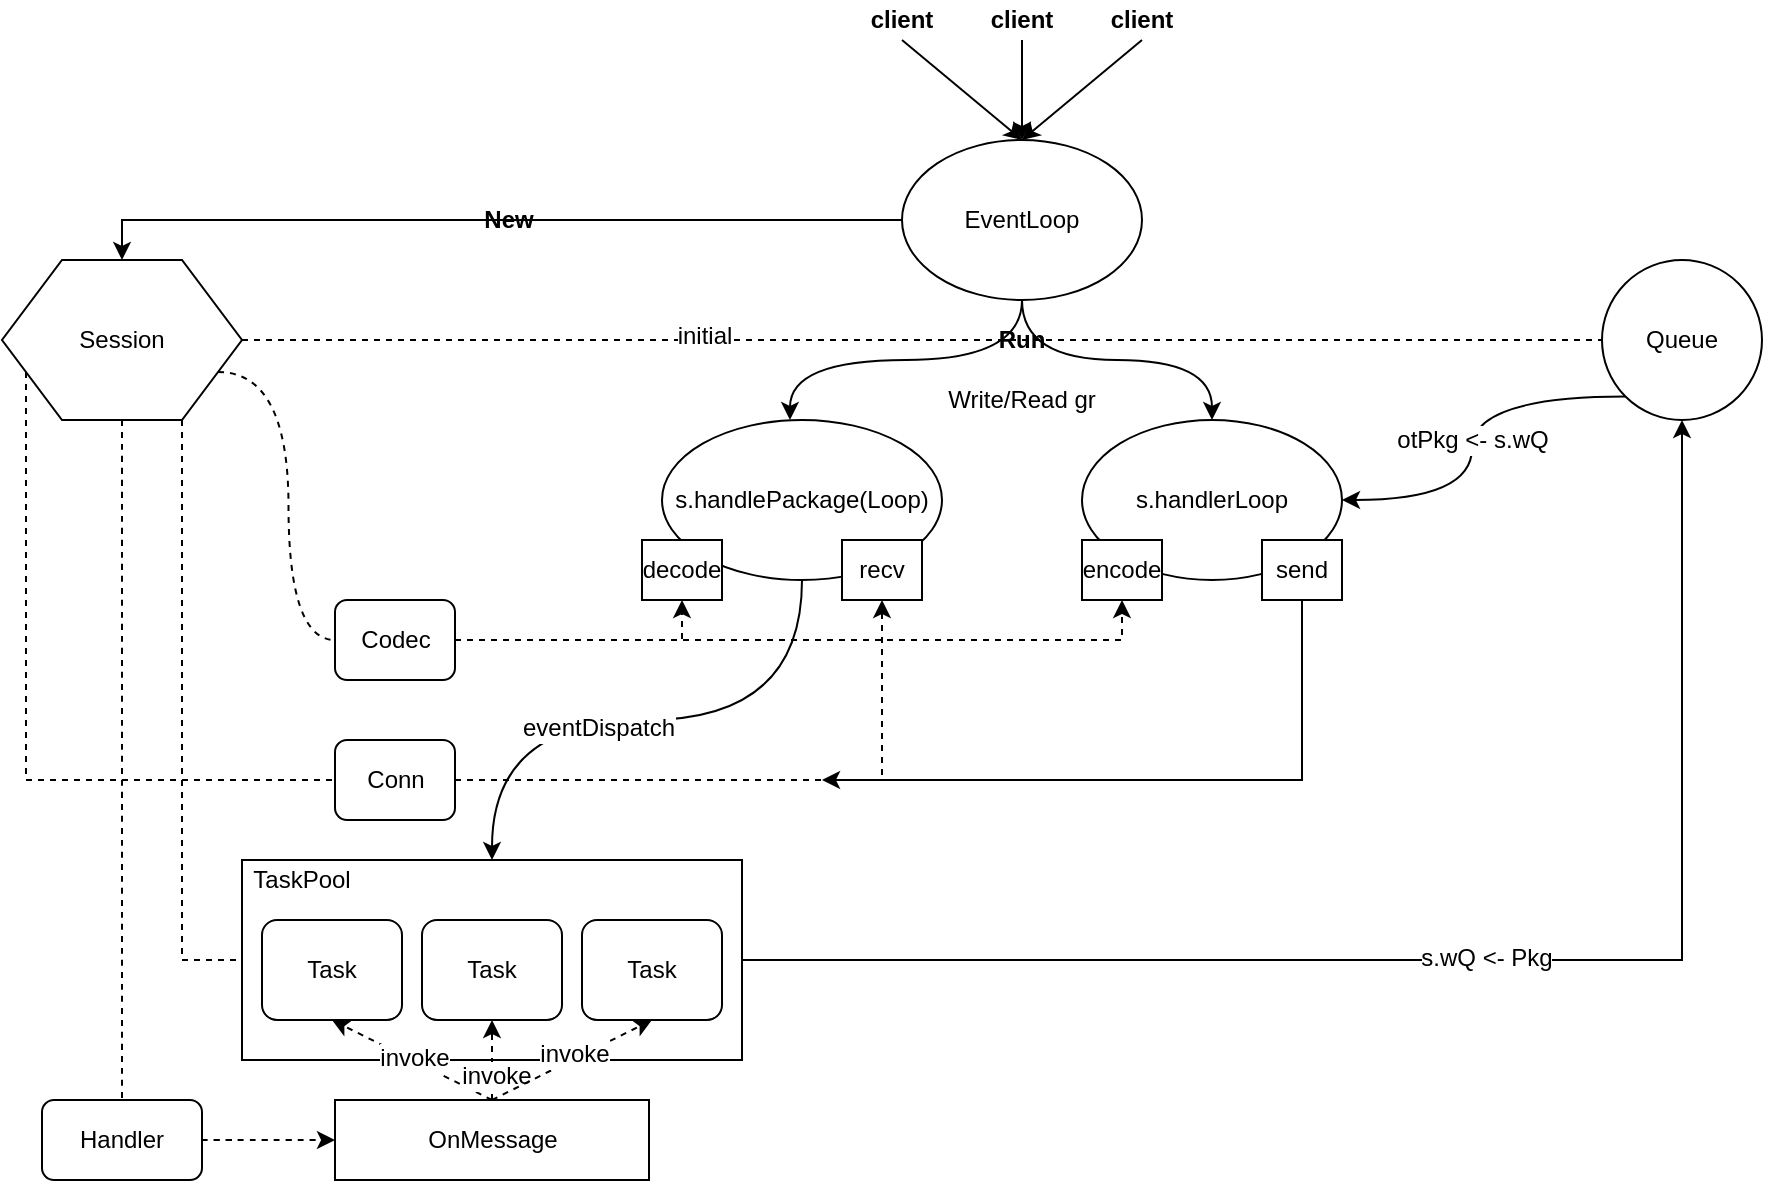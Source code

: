 <mxfile version="12.7.9" type="github">
  <diagram id="LjCUfU67Wd2P0u6V9AHS" name="第 1 页">
    <mxGraphModel dx="1426" dy="777" grid="1" gridSize="10" guides="1" tooltips="1" connect="1" arrows="1" fold="1" page="1" pageScale="1" pageWidth="2339" pageHeight="3300" math="0" shadow="0">
      <root>
        <mxCell id="0" />
        <mxCell id="1" parent="0" />
        <mxCell id="HDh2wChi5G17j3avY4q5-14" style="edgeStyle=orthogonalEdgeStyle;rounded=0;orthogonalLoop=1;jettySize=auto;html=1;exitX=0.5;exitY=1;exitDx=0;exitDy=0;entryX=0.457;entryY=0;entryDx=0;entryDy=0;entryPerimeter=0;curved=1;" parent="1" source="HDh2wChi5G17j3avY4q5-2" target="HDh2wChi5G17j3avY4q5-12" edge="1">
          <mxGeometry relative="1" as="geometry" />
        </mxCell>
        <mxCell id="HDh2wChi5G17j3avY4q5-15" style="edgeStyle=orthogonalEdgeStyle;rounded=0;orthogonalLoop=1;jettySize=auto;html=1;exitX=0.5;exitY=1;exitDx=0;exitDy=0;entryX=0.5;entryY=0;entryDx=0;entryDy=0;curved=1;" parent="1" source="HDh2wChi5G17j3avY4q5-2" target="HDh2wChi5G17j3avY4q5-13" edge="1">
          <mxGeometry relative="1" as="geometry" />
        </mxCell>
        <mxCell id="HDh2wChi5G17j3avY4q5-26" style="edgeStyle=orthogonalEdgeStyle;rounded=0;orthogonalLoop=1;jettySize=auto;html=1;exitX=0;exitY=0.5;exitDx=0;exitDy=0;entryX=0.5;entryY=0;entryDx=0;entryDy=0;" parent="1" source="HDh2wChi5G17j3avY4q5-2" target="HDh2wChi5G17j3avY4q5-25" edge="1">
          <mxGeometry relative="1" as="geometry" />
        </mxCell>
        <mxCell id="HDh2wChi5G17j3avY4q5-2" value="EventLoop" style="ellipse;whiteSpace=wrap;html=1;" parent="1" vertex="1">
          <mxGeometry x="500" y="270" width="120" height="80" as="geometry" />
        </mxCell>
        <mxCell id="HDh2wChi5G17j3avY4q5-9" style="rounded=0;orthogonalLoop=1;jettySize=auto;html=1;exitX=0.5;exitY=1;exitDx=0;exitDy=0;" parent="1" source="HDh2wChi5G17j3avY4q5-4" edge="1">
          <mxGeometry relative="1" as="geometry">
            <mxPoint x="560" y="270" as="targetPoint" />
          </mxGeometry>
        </mxCell>
        <mxCell id="HDh2wChi5G17j3avY4q5-4" value="&lt;b&gt;client&lt;/b&gt;" style="text;html=1;strokeColor=none;fillColor=none;align=center;verticalAlign=middle;whiteSpace=wrap;rounded=0;" parent="1" vertex="1">
          <mxGeometry x="480" y="200" width="40" height="20" as="geometry" />
        </mxCell>
        <mxCell id="HDh2wChi5G17j3avY4q5-8" style="edgeStyle=orthogonalEdgeStyle;rounded=0;orthogonalLoop=1;jettySize=auto;html=1;exitX=0.5;exitY=1;exitDx=0;exitDy=0;entryX=0.5;entryY=0;entryDx=0;entryDy=0;" parent="1" source="HDh2wChi5G17j3avY4q5-5" target="HDh2wChi5G17j3avY4q5-2" edge="1">
          <mxGeometry relative="1" as="geometry" />
        </mxCell>
        <mxCell id="HDh2wChi5G17j3avY4q5-5" value="&lt;b&gt;client&lt;/b&gt;" style="text;html=1;strokeColor=none;fillColor=none;align=center;verticalAlign=middle;whiteSpace=wrap;rounded=0;" parent="1" vertex="1">
          <mxGeometry x="540" y="200" width="40" height="20" as="geometry" />
        </mxCell>
        <mxCell id="HDh2wChi5G17j3avY4q5-10" style="edgeStyle=none;rounded=0;orthogonalLoop=1;jettySize=auto;html=1;exitX=0.5;exitY=1;exitDx=0;exitDy=0;entryX=0.5;entryY=0;entryDx=0;entryDy=0;" parent="1" source="HDh2wChi5G17j3avY4q5-6" target="HDh2wChi5G17j3avY4q5-2" edge="1">
          <mxGeometry relative="1" as="geometry" />
        </mxCell>
        <mxCell id="HDh2wChi5G17j3avY4q5-6" value="&lt;b&gt;client&lt;/b&gt;" style="text;html=1;strokeColor=none;fillColor=none;align=center;verticalAlign=middle;whiteSpace=wrap;rounded=0;" parent="1" vertex="1">
          <mxGeometry x="600" y="200" width="40" height="20" as="geometry" />
        </mxCell>
        <mxCell id="HDh2wChi5G17j3avY4q5-42" style="edgeStyle=orthogonalEdgeStyle;rounded=0;orthogonalLoop=1;jettySize=auto;html=1;exitX=0.5;exitY=1;exitDx=0;exitDy=0;entryX=0.5;entryY=0;entryDx=0;entryDy=0;curved=1;" parent="1" source="HDh2wChi5G17j3avY4q5-12" target="HDh2wChi5G17j3avY4q5-32" edge="1">
          <mxGeometry relative="1" as="geometry" />
        </mxCell>
        <mxCell id="HDh2wChi5G17j3avY4q5-59" value="eventDispatch" style="text;html=1;align=center;verticalAlign=middle;resizable=0;points=[];labelBackgroundColor=#ffffff;" parent="HDh2wChi5G17j3avY4q5-42" vertex="1" connectable="0">
          <mxGeometry x="0.167" y="4" relative="1" as="geometry">
            <mxPoint as="offset" />
          </mxGeometry>
        </mxCell>
        <mxCell id="HDh2wChi5G17j3avY4q5-12" value="s.handlePackage(Loop)" style="ellipse;whiteSpace=wrap;html=1;" parent="1" vertex="1">
          <mxGeometry x="380" y="410" width="140" height="80" as="geometry" />
        </mxCell>
        <mxCell id="HDh2wChi5G17j3avY4q5-74" style="edgeStyle=orthogonalEdgeStyle;rounded=0;orthogonalLoop=1;jettySize=auto;html=1;exitX=0.5;exitY=1;exitDx=0;exitDy=0;startArrow=none;startFill=0;endArrow=classic;endFill=1;" parent="1" source="SpMPoGOiHPCBRJuCGG7Y-1" edge="1">
          <mxGeometry relative="1" as="geometry">
            <mxPoint x="460" y="590" as="targetPoint" />
            <Array as="points">
              <mxPoint x="700" y="590" />
            </Array>
          </mxGeometry>
        </mxCell>
        <mxCell id="HDh2wChi5G17j3avY4q5-13" value="s.handlerLoop" style="ellipse;whiteSpace=wrap;html=1;" parent="1" vertex="1">
          <mxGeometry x="590" y="410" width="130" height="80" as="geometry" />
        </mxCell>
        <mxCell id="HDh2wChi5G17j3avY4q5-16" value="&lt;b&gt;Run&lt;/b&gt;" style="text;html=1;strokeColor=none;fillColor=none;align=center;verticalAlign=middle;whiteSpace=wrap;rounded=0;" parent="1" vertex="1">
          <mxGeometry x="540" y="360" width="40" height="20" as="geometry" />
        </mxCell>
        <mxCell id="HDh2wChi5G17j3avY4q5-51" style="edgeStyle=orthogonalEdgeStyle;rounded=0;orthogonalLoop=1;jettySize=auto;html=1;exitX=0;exitY=1;exitDx=0;exitDy=0;entryX=1;entryY=0.5;entryDx=0;entryDy=0;curved=1;" parent="1" source="HDh2wChi5G17j3avY4q5-21" target="HDh2wChi5G17j3avY4q5-13" edge="1">
          <mxGeometry relative="1" as="geometry" />
        </mxCell>
        <mxCell id="HDh2wChi5G17j3avY4q5-52" value="otPkg &amp;lt;- s.wQ" style="text;html=1;align=center;verticalAlign=middle;resizable=0;points=[];labelBackgroundColor=#ffffff;" parent="HDh2wChi5G17j3avY4q5-51" vertex="1" connectable="0">
          <mxGeometry x="-0.207" y="23" relative="1" as="geometry">
            <mxPoint x="-23" y="22" as="offset" />
          </mxGeometry>
        </mxCell>
        <mxCell id="HDh2wChi5G17j3avY4q5-21" value="Queue" style="ellipse;whiteSpace=wrap;html=1;aspect=fixed;" parent="1" vertex="1">
          <mxGeometry x="850" y="330" width="80" height="80" as="geometry" />
        </mxCell>
        <mxCell id="HDh2wChi5G17j3avY4q5-29" style="edgeStyle=orthogonalEdgeStyle;rounded=0;orthogonalLoop=1;jettySize=auto;html=1;exitX=1;exitY=0.5;exitDx=0;exitDy=0;entryX=0;entryY=0.5;entryDx=0;entryDy=0;dashed=1;endArrow=none;endFill=0;" parent="1" source="HDh2wChi5G17j3avY4q5-25" target="HDh2wChi5G17j3avY4q5-21" edge="1">
          <mxGeometry relative="1" as="geometry" />
        </mxCell>
        <mxCell id="HDh2wChi5G17j3avY4q5-30" value="initial" style="text;html=1;align=center;verticalAlign=middle;resizable=0;points=[];labelBackgroundColor=#ffffff;" parent="HDh2wChi5G17j3avY4q5-29" vertex="1" connectable="0">
          <mxGeometry x="-0.321" y="2" relative="1" as="geometry">
            <mxPoint as="offset" />
          </mxGeometry>
        </mxCell>
        <mxCell id="HDh2wChi5G17j3avY4q5-39" style="edgeStyle=orthogonalEdgeStyle;rounded=0;orthogonalLoop=1;jettySize=auto;html=1;exitX=0.5;exitY=1;exitDx=0;exitDy=0;dashed=1;curved=1;endArrow=none;endFill=0;" parent="1" source="HDh2wChi5G17j3avY4q5-25" target="HDh2wChi5G17j3avY4q5-38" edge="1">
          <mxGeometry relative="1" as="geometry" />
        </mxCell>
        <mxCell id="HDh2wChi5G17j3avY4q5-40" style="edgeStyle=entityRelationEdgeStyle;rounded=0;orthogonalLoop=1;jettySize=auto;html=1;exitX=0.5;exitY=1;exitDx=0;exitDy=0;entryX=0;entryY=0.5;entryDx=0;entryDy=0;dashed=1;endArrow=none;endFill=0;" parent="1" source="HDh2wChi5G17j3avY4q5-25" target="HDh2wChi5G17j3avY4q5-32" edge="1">
          <mxGeometry relative="1" as="geometry" />
        </mxCell>
        <mxCell id="HDh2wChi5G17j3avY4q5-41" style="edgeStyle=orthogonalEdgeStyle;rounded=0;orthogonalLoop=1;jettySize=auto;html=1;exitX=1;exitY=0.75;exitDx=0;exitDy=0;entryX=0;entryY=0.5;entryDx=0;entryDy=0;dashed=1;curved=1;endArrow=none;endFill=0;" parent="1" source="HDh2wChi5G17j3avY4q5-25" target="HDh2wChi5G17j3avY4q5-31" edge="1">
          <mxGeometry relative="1" as="geometry" />
        </mxCell>
        <mxCell id="HDh2wChi5G17j3avY4q5-72" style="edgeStyle=orthogonalEdgeStyle;rounded=0;orthogonalLoop=1;jettySize=auto;html=1;exitX=0;exitY=0.75;exitDx=0;exitDy=0;entryX=0;entryY=0.5;entryDx=0;entryDy=0;dashed=1;endArrow=none;endFill=0;" parent="1" source="HDh2wChi5G17j3avY4q5-25" target="HDh2wChi5G17j3avY4q5-65" edge="1">
          <mxGeometry relative="1" as="geometry">
            <Array as="points">
              <mxPoint x="62" y="590" />
            </Array>
          </mxGeometry>
        </mxCell>
        <mxCell id="HDh2wChi5G17j3avY4q5-25" value="Session" style="shape=hexagon;perimeter=hexagonPerimeter2;whiteSpace=wrap;html=1;" parent="1" vertex="1">
          <mxGeometry x="50" y="330" width="120" height="80" as="geometry" />
        </mxCell>
        <mxCell id="HDh2wChi5G17j3avY4q5-27" value="&lt;b&gt;New&lt;/b&gt;" style="text;html=1;align=center;verticalAlign=middle;resizable=0;points=[];autosize=1;" parent="1" vertex="1">
          <mxGeometry x="283" y="300" width="40" height="20" as="geometry" />
        </mxCell>
        <mxCell id="HDh2wChi5G17j3avY4q5-48" style="edgeStyle=orthogonalEdgeStyle;rounded=0;orthogonalLoop=1;jettySize=auto;html=1;exitX=1;exitY=0.5;exitDx=0;exitDy=0;entryX=0.5;entryY=1;entryDx=0;entryDy=0;dashed=1;" parent="1" source="HDh2wChi5G17j3avY4q5-31" target="HDh2wChi5G17j3avY4q5-46" edge="1">
          <mxGeometry relative="1" as="geometry" />
        </mxCell>
        <mxCell id="HDh2wChi5G17j3avY4q5-49" style="edgeStyle=orthogonalEdgeStyle;rounded=0;orthogonalLoop=1;jettySize=auto;html=1;exitX=1;exitY=0.5;exitDx=0;exitDy=0;entryX=0.5;entryY=1;entryDx=0;entryDy=0;dashed=1;" parent="1" source="HDh2wChi5G17j3avY4q5-31" target="HDh2wChi5G17j3avY4q5-47" edge="1">
          <mxGeometry relative="1" as="geometry" />
        </mxCell>
        <mxCell id="HDh2wChi5G17j3avY4q5-31" value="Codec" style="rounded=1;whiteSpace=wrap;html=1;" parent="1" vertex="1">
          <mxGeometry x="216.5" y="500" width="60" height="40" as="geometry" />
        </mxCell>
        <mxCell id="HDh2wChi5G17j3avY4q5-43" style="edgeStyle=orthogonalEdgeStyle;rounded=0;orthogonalLoop=1;jettySize=auto;html=1;exitX=1;exitY=0.5;exitDx=0;exitDy=0;entryX=0.5;entryY=1;entryDx=0;entryDy=0;elbow=vertical;" parent="1" source="HDh2wChi5G17j3avY4q5-32" target="HDh2wChi5G17j3avY4q5-21" edge="1">
          <mxGeometry relative="1" as="geometry" />
        </mxCell>
        <mxCell id="HDh2wChi5G17j3avY4q5-53" value="s.wQ &amp;lt;- Pkg" style="text;html=1;align=center;verticalAlign=middle;resizable=0;points=[];labelBackgroundColor=#ffffff;" parent="HDh2wChi5G17j3avY4q5-43" vertex="1" connectable="0">
          <mxGeometry x="0.006" y="1" relative="1" as="geometry">
            <mxPoint as="offset" />
          </mxGeometry>
        </mxCell>
        <mxCell id="HDh2wChi5G17j3avY4q5-32" value="" style="rounded=0;whiteSpace=wrap;html=1;" parent="1" vertex="1">
          <mxGeometry x="170" y="630" width="250" height="100" as="geometry" />
        </mxCell>
        <mxCell id="HDh2wChi5G17j3avY4q5-33" value="Task" style="rounded=1;whiteSpace=wrap;html=1;" parent="1" vertex="1">
          <mxGeometry x="180" y="660" width="70" height="50" as="geometry" />
        </mxCell>
        <mxCell id="HDh2wChi5G17j3avY4q5-35" value="Task" style="rounded=1;whiteSpace=wrap;html=1;" parent="1" vertex="1">
          <mxGeometry x="260" y="660" width="70" height="50" as="geometry" />
        </mxCell>
        <mxCell id="HDh2wChi5G17j3avY4q5-36" value="Task" style="rounded=1;whiteSpace=wrap;html=1;" parent="1" vertex="1">
          <mxGeometry x="340" y="660" width="70" height="50" as="geometry" />
        </mxCell>
        <mxCell id="HDh2wChi5G17j3avY4q5-37" value="TaskPool" style="text;html=1;strokeColor=none;fillColor=none;align=center;verticalAlign=middle;whiteSpace=wrap;rounded=0;" parent="1" vertex="1">
          <mxGeometry x="180" y="630" width="40" height="20" as="geometry" />
        </mxCell>
        <mxCell id="HDh2wChi5G17j3avY4q5-55" style="edgeStyle=orthogonalEdgeStyle;curved=1;rounded=0;orthogonalLoop=1;jettySize=auto;html=1;exitX=1;exitY=0.5;exitDx=0;exitDy=0;entryX=0;entryY=0.5;entryDx=0;entryDy=0;dashed=1;" parent="1" source="HDh2wChi5G17j3avY4q5-38" target="HDh2wChi5G17j3avY4q5-54" edge="1">
          <mxGeometry relative="1" as="geometry" />
        </mxCell>
        <mxCell id="HDh2wChi5G17j3avY4q5-38" value="Handler" style="rounded=1;whiteSpace=wrap;html=1;" parent="1" vertex="1">
          <mxGeometry x="70" y="750" width="80" height="40" as="geometry" />
        </mxCell>
        <mxCell id="HDh2wChi5G17j3avY4q5-44" value="Write/Read gr" style="text;html=1;strokeColor=none;fillColor=none;align=center;verticalAlign=middle;whiteSpace=wrap;rounded=0;" parent="1" vertex="1">
          <mxGeometry x="520" y="390" width="80" height="20" as="geometry" />
        </mxCell>
        <mxCell id="HDh2wChi5G17j3avY4q5-46" value="decode" style="rounded=0;whiteSpace=wrap;html=1;" parent="1" vertex="1">
          <mxGeometry x="370" y="470" width="40" height="30" as="geometry" />
        </mxCell>
        <mxCell id="HDh2wChi5G17j3avY4q5-47" value="encode" style="rounded=0;whiteSpace=wrap;html=1;" parent="1" vertex="1">
          <mxGeometry x="590" y="470" width="40" height="30" as="geometry" />
        </mxCell>
        <mxCell id="HDh2wChi5G17j3avY4q5-56" style="rounded=0;orthogonalLoop=1;jettySize=auto;html=1;exitX=0.5;exitY=0;exitDx=0;exitDy=0;entryX=0.5;entryY=1;entryDx=0;entryDy=0;dashed=1;" parent="1" source="HDh2wChi5G17j3avY4q5-54" target="HDh2wChi5G17j3avY4q5-33" edge="1">
          <mxGeometry relative="1" as="geometry" />
        </mxCell>
        <mxCell id="HDh2wChi5G17j3avY4q5-60" value="invoke" style="text;html=1;align=center;verticalAlign=middle;resizable=0;points=[];labelBackgroundColor=#ffffff;" parent="HDh2wChi5G17j3avY4q5-56" vertex="1" connectable="0">
          <mxGeometry y="-2" relative="1" as="geometry">
            <mxPoint as="offset" />
          </mxGeometry>
        </mxCell>
        <mxCell id="HDh2wChi5G17j3avY4q5-57" style="edgeStyle=none;rounded=0;orthogonalLoop=1;jettySize=auto;html=1;exitX=0.5;exitY=0;exitDx=0;exitDy=0;dashed=1;" parent="1" source="HDh2wChi5G17j3avY4q5-54" target="HDh2wChi5G17j3avY4q5-35" edge="1">
          <mxGeometry relative="1" as="geometry" />
        </mxCell>
        <mxCell id="HDh2wChi5G17j3avY4q5-64" value="invoke" style="text;html=1;align=center;verticalAlign=middle;resizable=0;points=[];labelBackgroundColor=#ffffff;" parent="HDh2wChi5G17j3avY4q5-57" vertex="1" connectable="0">
          <mxGeometry x="-0.4" y="-2" relative="1" as="geometry">
            <mxPoint as="offset" />
          </mxGeometry>
        </mxCell>
        <mxCell id="HDh2wChi5G17j3avY4q5-58" style="edgeStyle=none;rounded=0;orthogonalLoop=1;jettySize=auto;html=1;exitX=0.5;exitY=0;exitDx=0;exitDy=0;entryX=0.5;entryY=1;entryDx=0;entryDy=0;dashed=1;" parent="1" source="HDh2wChi5G17j3avY4q5-54" target="HDh2wChi5G17j3avY4q5-36" edge="1">
          <mxGeometry relative="1" as="geometry" />
        </mxCell>
        <mxCell id="HDh2wChi5G17j3avY4q5-61" value="invoke" style="text;html=1;align=center;verticalAlign=middle;resizable=0;points=[];labelBackgroundColor=#ffffff;" parent="HDh2wChi5G17j3avY4q5-58" vertex="1" connectable="0">
          <mxGeometry x="0.05" y="2" relative="1" as="geometry">
            <mxPoint as="offset" />
          </mxGeometry>
        </mxCell>
        <mxCell id="HDh2wChi5G17j3avY4q5-54" value="OnMessage" style="rounded=0;whiteSpace=wrap;html=1;" parent="1" vertex="1">
          <mxGeometry x="216.5" y="750" width="157" height="40" as="geometry" />
        </mxCell>
        <mxCell id="HDh2wChi5G17j3avY4q5-70" style="edgeStyle=orthogonalEdgeStyle;rounded=0;orthogonalLoop=1;jettySize=auto;html=1;exitX=1;exitY=0.5;exitDx=0;exitDy=0;entryX=0.5;entryY=1;entryDx=0;entryDy=0;dashed=1;" parent="1" source="HDh2wChi5G17j3avY4q5-65" target="HDh2wChi5G17j3avY4q5-69" edge="1">
          <mxGeometry relative="1" as="geometry" />
        </mxCell>
        <mxCell id="HDh2wChi5G17j3avY4q5-65" value="Conn" style="rounded=1;whiteSpace=wrap;html=1;" parent="1" vertex="1">
          <mxGeometry x="216.5" y="570" width="60" height="40" as="geometry" />
        </mxCell>
        <mxCell id="HDh2wChi5G17j3avY4q5-69" value="recv" style="rounded=0;whiteSpace=wrap;html=1;" parent="1" vertex="1">
          <mxGeometry x="470" y="470" width="40" height="30" as="geometry" />
        </mxCell>
        <mxCell id="SpMPoGOiHPCBRJuCGG7Y-1" value="send" style="rounded=0;whiteSpace=wrap;html=1;" vertex="1" parent="1">
          <mxGeometry x="680" y="470" width="40" height="30" as="geometry" />
        </mxCell>
      </root>
    </mxGraphModel>
  </diagram>
</mxfile>
